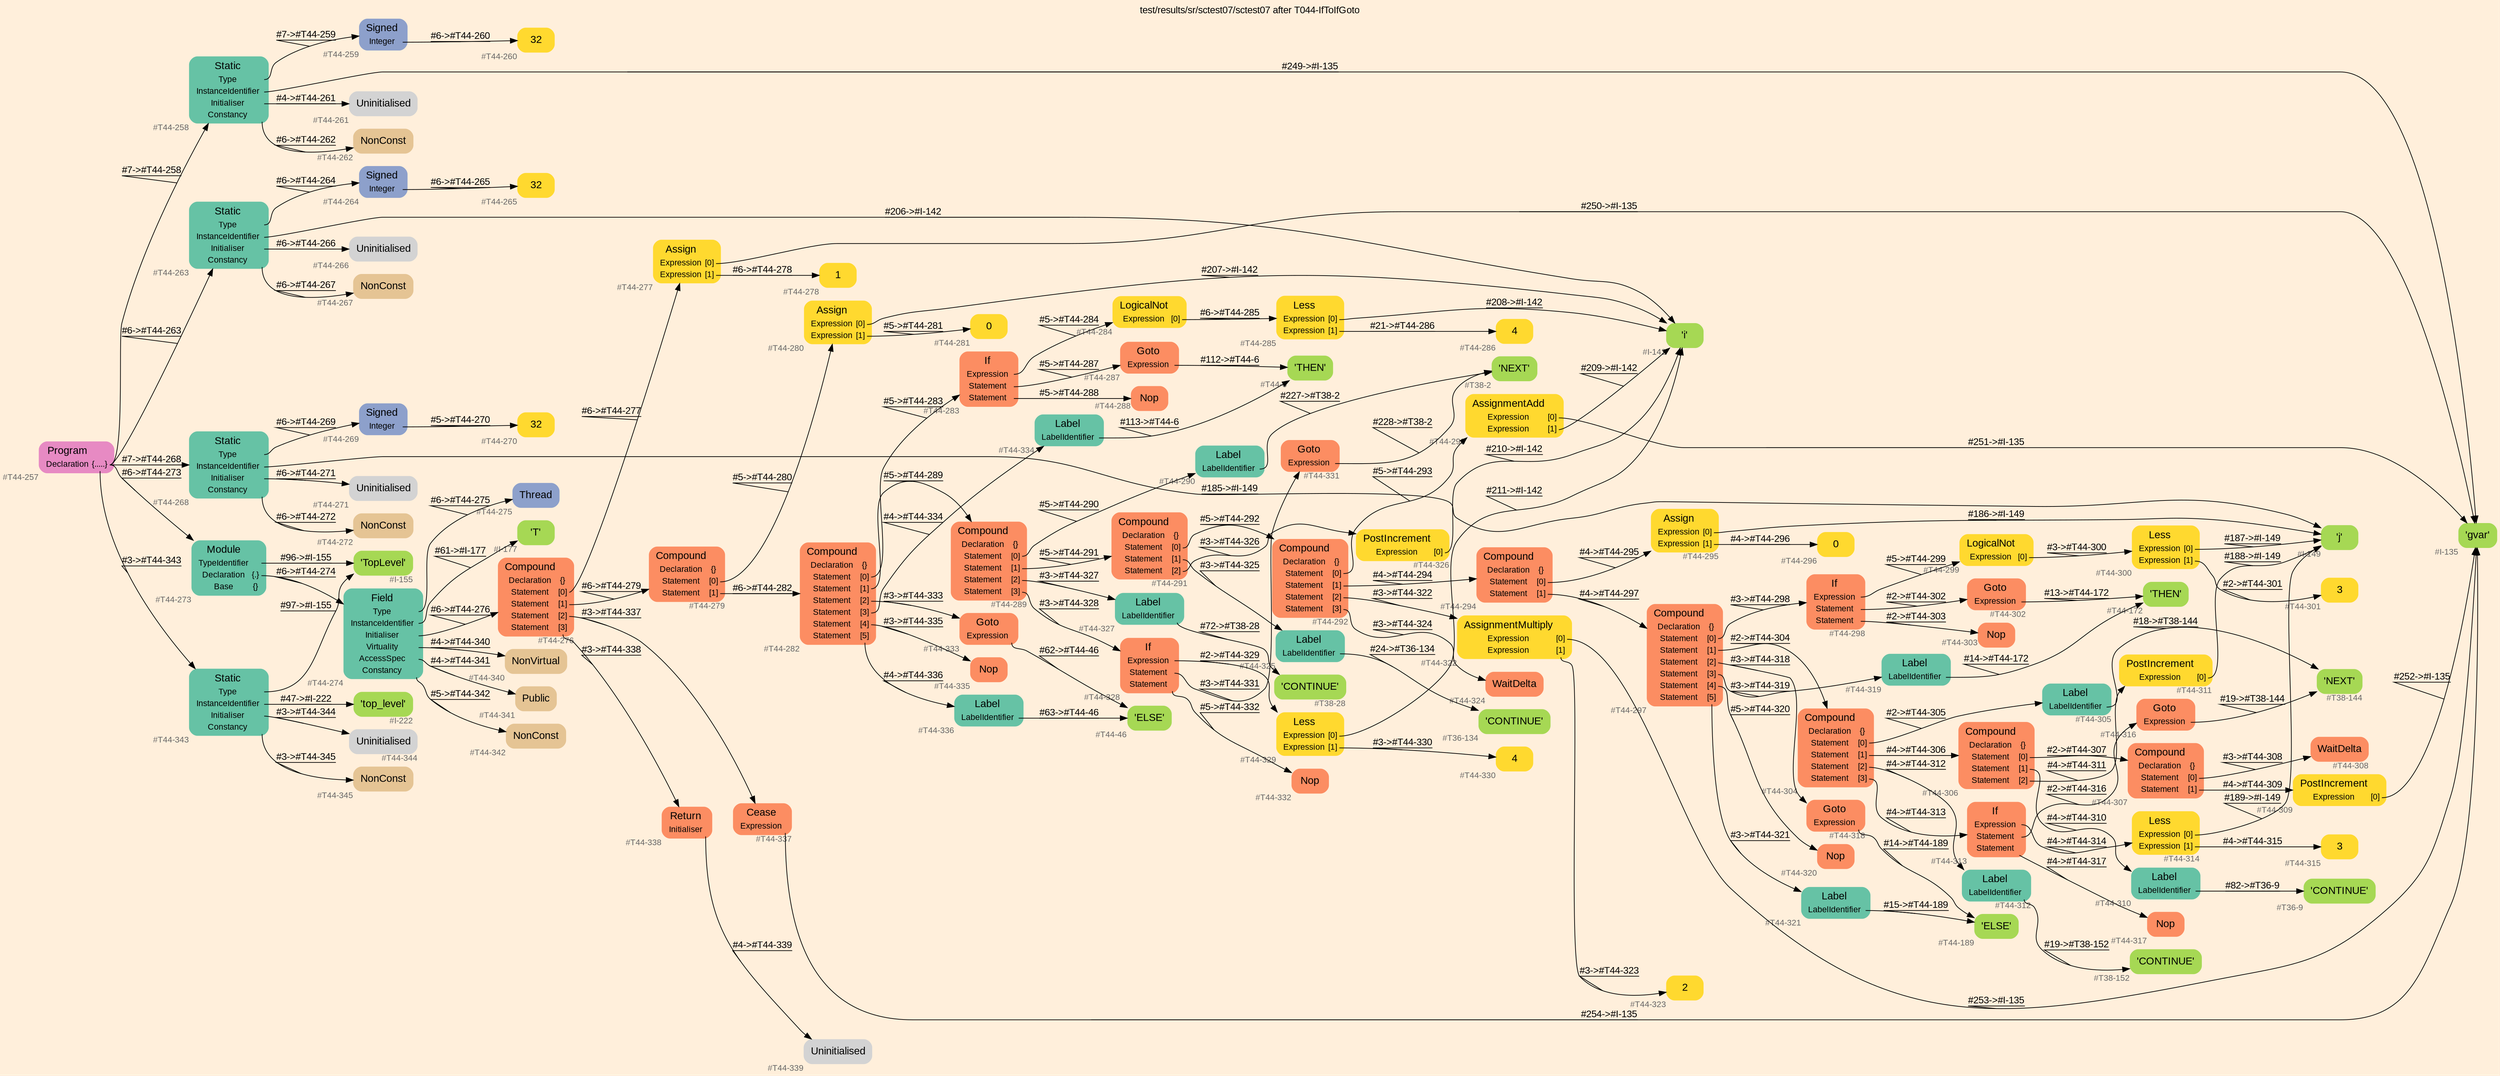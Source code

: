 digraph "test/results/sr/sctest07/sctest07 after T044-IfToIfGoto" {
label = "test/results/sr/sctest07/sctest07 after T044-IfToIfGoto"
labelloc = t
graph [
    rankdir = "LR"
    ranksep = 0.3
    bgcolor = antiquewhite1
    color = black
    fontcolor = black
    fontname = "Arial"
];
node [
    fontname = "Arial"
];
edge [
    fontname = "Arial"
];

// -------------------- node figure --------------------
// -------- block #T44-257 ----------
"#T44-257" [
    fillcolor = "/set28/4"
    xlabel = "#T44-257"
    fontsize = "12"
    fontcolor = grey40
    shape = "plaintext"
    label = <<TABLE BORDER="0" CELLBORDER="0" CELLSPACING="0">
     <TR><TD><FONT COLOR="black" POINT-SIZE="15">Program</FONT></TD></TR>
     <TR><TD><FONT COLOR="black" POINT-SIZE="12">Declaration</FONT></TD><TD PORT="port0"><FONT COLOR="black" POINT-SIZE="12">{.....}</FONT></TD></TR>
    </TABLE>>
    style = "rounded,filled"
];

// -------- block #T44-258 ----------
"#T44-258" [
    fillcolor = "/set28/1"
    xlabel = "#T44-258"
    fontsize = "12"
    fontcolor = grey40
    shape = "plaintext"
    label = <<TABLE BORDER="0" CELLBORDER="0" CELLSPACING="0">
     <TR><TD><FONT COLOR="black" POINT-SIZE="15">Static</FONT></TD></TR>
     <TR><TD><FONT COLOR="black" POINT-SIZE="12">Type</FONT></TD><TD PORT="port0"></TD></TR>
     <TR><TD><FONT COLOR="black" POINT-SIZE="12">InstanceIdentifier</FONT></TD><TD PORT="port1"></TD></TR>
     <TR><TD><FONT COLOR="black" POINT-SIZE="12">Initialiser</FONT></TD><TD PORT="port2"></TD></TR>
     <TR><TD><FONT COLOR="black" POINT-SIZE="12">Constancy</FONT></TD><TD PORT="port3"></TD></TR>
    </TABLE>>
    style = "rounded,filled"
];

// -------- block #T44-259 ----------
"#T44-259" [
    fillcolor = "/set28/3"
    xlabel = "#T44-259"
    fontsize = "12"
    fontcolor = grey40
    shape = "plaintext"
    label = <<TABLE BORDER="0" CELLBORDER="0" CELLSPACING="0">
     <TR><TD><FONT COLOR="black" POINT-SIZE="15">Signed</FONT></TD></TR>
     <TR><TD><FONT COLOR="black" POINT-SIZE="12">Integer</FONT></TD><TD PORT="port0"></TD></TR>
    </TABLE>>
    style = "rounded,filled"
];

// -------- block #T44-260 ----------
"#T44-260" [
    fillcolor = "/set28/6"
    xlabel = "#T44-260"
    fontsize = "12"
    fontcolor = grey40
    shape = "plaintext"
    label = <<TABLE BORDER="0" CELLBORDER="0" CELLSPACING="0">
     <TR><TD><FONT COLOR="black" POINT-SIZE="15">32</FONT></TD></TR>
    </TABLE>>
    style = "rounded,filled"
];

// -------- block #I-135 ----------
"#I-135" [
    fillcolor = "/set28/5"
    xlabel = "#I-135"
    fontsize = "12"
    fontcolor = grey40
    shape = "plaintext"
    label = <<TABLE BORDER="0" CELLBORDER="0" CELLSPACING="0">
     <TR><TD><FONT COLOR="black" POINT-SIZE="15">'gvar'</FONT></TD></TR>
    </TABLE>>
    style = "rounded,filled"
];

// -------- block #T44-261 ----------
"#T44-261" [
    xlabel = "#T44-261"
    fontsize = "12"
    fontcolor = grey40
    shape = "plaintext"
    label = <<TABLE BORDER="0" CELLBORDER="0" CELLSPACING="0">
     <TR><TD><FONT COLOR="black" POINT-SIZE="15">Uninitialised</FONT></TD></TR>
    </TABLE>>
    style = "rounded,filled"
];

// -------- block #T44-262 ----------
"#T44-262" [
    fillcolor = "/set28/7"
    xlabel = "#T44-262"
    fontsize = "12"
    fontcolor = grey40
    shape = "plaintext"
    label = <<TABLE BORDER="0" CELLBORDER="0" CELLSPACING="0">
     <TR><TD><FONT COLOR="black" POINT-SIZE="15">NonConst</FONT></TD></TR>
    </TABLE>>
    style = "rounded,filled"
];

// -------- block #T44-263 ----------
"#T44-263" [
    fillcolor = "/set28/1"
    xlabel = "#T44-263"
    fontsize = "12"
    fontcolor = grey40
    shape = "plaintext"
    label = <<TABLE BORDER="0" CELLBORDER="0" CELLSPACING="0">
     <TR><TD><FONT COLOR="black" POINT-SIZE="15">Static</FONT></TD></TR>
     <TR><TD><FONT COLOR="black" POINT-SIZE="12">Type</FONT></TD><TD PORT="port0"></TD></TR>
     <TR><TD><FONT COLOR="black" POINT-SIZE="12">InstanceIdentifier</FONT></TD><TD PORT="port1"></TD></TR>
     <TR><TD><FONT COLOR="black" POINT-SIZE="12">Initialiser</FONT></TD><TD PORT="port2"></TD></TR>
     <TR><TD><FONT COLOR="black" POINT-SIZE="12">Constancy</FONT></TD><TD PORT="port3"></TD></TR>
    </TABLE>>
    style = "rounded,filled"
];

// -------- block #T44-264 ----------
"#T44-264" [
    fillcolor = "/set28/3"
    xlabel = "#T44-264"
    fontsize = "12"
    fontcolor = grey40
    shape = "plaintext"
    label = <<TABLE BORDER="0" CELLBORDER="0" CELLSPACING="0">
     <TR><TD><FONT COLOR="black" POINT-SIZE="15">Signed</FONT></TD></TR>
     <TR><TD><FONT COLOR="black" POINT-SIZE="12">Integer</FONT></TD><TD PORT="port0"></TD></TR>
    </TABLE>>
    style = "rounded,filled"
];

// -------- block #T44-265 ----------
"#T44-265" [
    fillcolor = "/set28/6"
    xlabel = "#T44-265"
    fontsize = "12"
    fontcolor = grey40
    shape = "plaintext"
    label = <<TABLE BORDER="0" CELLBORDER="0" CELLSPACING="0">
     <TR><TD><FONT COLOR="black" POINT-SIZE="15">32</FONT></TD></TR>
    </TABLE>>
    style = "rounded,filled"
];

// -------- block #I-142 ----------
"#I-142" [
    fillcolor = "/set28/5"
    xlabel = "#I-142"
    fontsize = "12"
    fontcolor = grey40
    shape = "plaintext"
    label = <<TABLE BORDER="0" CELLBORDER="0" CELLSPACING="0">
     <TR><TD><FONT COLOR="black" POINT-SIZE="15">'i'</FONT></TD></TR>
    </TABLE>>
    style = "rounded,filled"
];

// -------- block #T44-266 ----------
"#T44-266" [
    xlabel = "#T44-266"
    fontsize = "12"
    fontcolor = grey40
    shape = "plaintext"
    label = <<TABLE BORDER="0" CELLBORDER="0" CELLSPACING="0">
     <TR><TD><FONT COLOR="black" POINT-SIZE="15">Uninitialised</FONT></TD></TR>
    </TABLE>>
    style = "rounded,filled"
];

// -------- block #T44-267 ----------
"#T44-267" [
    fillcolor = "/set28/7"
    xlabel = "#T44-267"
    fontsize = "12"
    fontcolor = grey40
    shape = "plaintext"
    label = <<TABLE BORDER="0" CELLBORDER="0" CELLSPACING="0">
     <TR><TD><FONT COLOR="black" POINT-SIZE="15">NonConst</FONT></TD></TR>
    </TABLE>>
    style = "rounded,filled"
];

// -------- block #T44-268 ----------
"#T44-268" [
    fillcolor = "/set28/1"
    xlabel = "#T44-268"
    fontsize = "12"
    fontcolor = grey40
    shape = "plaintext"
    label = <<TABLE BORDER="0" CELLBORDER="0" CELLSPACING="0">
     <TR><TD><FONT COLOR="black" POINT-SIZE="15">Static</FONT></TD></TR>
     <TR><TD><FONT COLOR="black" POINT-SIZE="12">Type</FONT></TD><TD PORT="port0"></TD></TR>
     <TR><TD><FONT COLOR="black" POINT-SIZE="12">InstanceIdentifier</FONT></TD><TD PORT="port1"></TD></TR>
     <TR><TD><FONT COLOR="black" POINT-SIZE="12">Initialiser</FONT></TD><TD PORT="port2"></TD></TR>
     <TR><TD><FONT COLOR="black" POINT-SIZE="12">Constancy</FONT></TD><TD PORT="port3"></TD></TR>
    </TABLE>>
    style = "rounded,filled"
];

// -------- block #T44-269 ----------
"#T44-269" [
    fillcolor = "/set28/3"
    xlabel = "#T44-269"
    fontsize = "12"
    fontcolor = grey40
    shape = "plaintext"
    label = <<TABLE BORDER="0" CELLBORDER="0" CELLSPACING="0">
     <TR><TD><FONT COLOR="black" POINT-SIZE="15">Signed</FONT></TD></TR>
     <TR><TD><FONT COLOR="black" POINT-SIZE="12">Integer</FONT></TD><TD PORT="port0"></TD></TR>
    </TABLE>>
    style = "rounded,filled"
];

// -------- block #T44-270 ----------
"#T44-270" [
    fillcolor = "/set28/6"
    xlabel = "#T44-270"
    fontsize = "12"
    fontcolor = grey40
    shape = "plaintext"
    label = <<TABLE BORDER="0" CELLBORDER="0" CELLSPACING="0">
     <TR><TD><FONT COLOR="black" POINT-SIZE="15">32</FONT></TD></TR>
    </TABLE>>
    style = "rounded,filled"
];

// -------- block #I-149 ----------
"#I-149" [
    fillcolor = "/set28/5"
    xlabel = "#I-149"
    fontsize = "12"
    fontcolor = grey40
    shape = "plaintext"
    label = <<TABLE BORDER="0" CELLBORDER="0" CELLSPACING="0">
     <TR><TD><FONT COLOR="black" POINT-SIZE="15">'j'</FONT></TD></TR>
    </TABLE>>
    style = "rounded,filled"
];

// -------- block #T44-271 ----------
"#T44-271" [
    xlabel = "#T44-271"
    fontsize = "12"
    fontcolor = grey40
    shape = "plaintext"
    label = <<TABLE BORDER="0" CELLBORDER="0" CELLSPACING="0">
     <TR><TD><FONT COLOR="black" POINT-SIZE="15">Uninitialised</FONT></TD></TR>
    </TABLE>>
    style = "rounded,filled"
];

// -------- block #T44-272 ----------
"#T44-272" [
    fillcolor = "/set28/7"
    xlabel = "#T44-272"
    fontsize = "12"
    fontcolor = grey40
    shape = "plaintext"
    label = <<TABLE BORDER="0" CELLBORDER="0" CELLSPACING="0">
     <TR><TD><FONT COLOR="black" POINT-SIZE="15">NonConst</FONT></TD></TR>
    </TABLE>>
    style = "rounded,filled"
];

// -------- block #T44-273 ----------
"#T44-273" [
    fillcolor = "/set28/1"
    xlabel = "#T44-273"
    fontsize = "12"
    fontcolor = grey40
    shape = "plaintext"
    label = <<TABLE BORDER="0" CELLBORDER="0" CELLSPACING="0">
     <TR><TD><FONT COLOR="black" POINT-SIZE="15">Module</FONT></TD></TR>
     <TR><TD><FONT COLOR="black" POINT-SIZE="12">TypeIdentifier</FONT></TD><TD PORT="port0"></TD></TR>
     <TR><TD><FONT COLOR="black" POINT-SIZE="12">Declaration</FONT></TD><TD PORT="port1"><FONT COLOR="black" POINT-SIZE="12">{.}</FONT></TD></TR>
     <TR><TD><FONT COLOR="black" POINT-SIZE="12">Base</FONT></TD><TD PORT="port2"><FONT COLOR="black" POINT-SIZE="12">{}</FONT></TD></TR>
    </TABLE>>
    style = "rounded,filled"
];

// -------- block #I-155 ----------
"#I-155" [
    fillcolor = "/set28/5"
    xlabel = "#I-155"
    fontsize = "12"
    fontcolor = grey40
    shape = "plaintext"
    label = <<TABLE BORDER="0" CELLBORDER="0" CELLSPACING="0">
     <TR><TD><FONT COLOR="black" POINT-SIZE="15">'TopLevel'</FONT></TD></TR>
    </TABLE>>
    style = "rounded,filled"
];

// -------- block #T44-274 ----------
"#T44-274" [
    fillcolor = "/set28/1"
    xlabel = "#T44-274"
    fontsize = "12"
    fontcolor = grey40
    shape = "plaintext"
    label = <<TABLE BORDER="0" CELLBORDER="0" CELLSPACING="0">
     <TR><TD><FONT COLOR="black" POINT-SIZE="15">Field</FONT></TD></TR>
     <TR><TD><FONT COLOR="black" POINT-SIZE="12">Type</FONT></TD><TD PORT="port0"></TD></TR>
     <TR><TD><FONT COLOR="black" POINT-SIZE="12">InstanceIdentifier</FONT></TD><TD PORT="port1"></TD></TR>
     <TR><TD><FONT COLOR="black" POINT-SIZE="12">Initialiser</FONT></TD><TD PORT="port2"></TD></TR>
     <TR><TD><FONT COLOR="black" POINT-SIZE="12">Virtuality</FONT></TD><TD PORT="port3"></TD></TR>
     <TR><TD><FONT COLOR="black" POINT-SIZE="12">AccessSpec</FONT></TD><TD PORT="port4"></TD></TR>
     <TR><TD><FONT COLOR="black" POINT-SIZE="12">Constancy</FONT></TD><TD PORT="port5"></TD></TR>
    </TABLE>>
    style = "rounded,filled"
];

// -------- block #T44-275 ----------
"#T44-275" [
    fillcolor = "/set28/3"
    xlabel = "#T44-275"
    fontsize = "12"
    fontcolor = grey40
    shape = "plaintext"
    label = <<TABLE BORDER="0" CELLBORDER="0" CELLSPACING="0">
     <TR><TD><FONT COLOR="black" POINT-SIZE="15">Thread</FONT></TD></TR>
    </TABLE>>
    style = "rounded,filled"
];

// -------- block #I-177 ----------
"#I-177" [
    fillcolor = "/set28/5"
    xlabel = "#I-177"
    fontsize = "12"
    fontcolor = grey40
    shape = "plaintext"
    label = <<TABLE BORDER="0" CELLBORDER="0" CELLSPACING="0">
     <TR><TD><FONT COLOR="black" POINT-SIZE="15">'T'</FONT></TD></TR>
    </TABLE>>
    style = "rounded,filled"
];

// -------- block #T44-276 ----------
"#T44-276" [
    fillcolor = "/set28/2"
    xlabel = "#T44-276"
    fontsize = "12"
    fontcolor = grey40
    shape = "plaintext"
    label = <<TABLE BORDER="0" CELLBORDER="0" CELLSPACING="0">
     <TR><TD><FONT COLOR="black" POINT-SIZE="15">Compound</FONT></TD></TR>
     <TR><TD><FONT COLOR="black" POINT-SIZE="12">Declaration</FONT></TD><TD PORT="port0"><FONT COLOR="black" POINT-SIZE="12">{}</FONT></TD></TR>
     <TR><TD><FONT COLOR="black" POINT-SIZE="12">Statement</FONT></TD><TD PORT="port1"><FONT COLOR="black" POINT-SIZE="12">[0]</FONT></TD></TR>
     <TR><TD><FONT COLOR="black" POINT-SIZE="12">Statement</FONT></TD><TD PORT="port2"><FONT COLOR="black" POINT-SIZE="12">[1]</FONT></TD></TR>
     <TR><TD><FONT COLOR="black" POINT-SIZE="12">Statement</FONT></TD><TD PORT="port3"><FONT COLOR="black" POINT-SIZE="12">[2]</FONT></TD></TR>
     <TR><TD><FONT COLOR="black" POINT-SIZE="12">Statement</FONT></TD><TD PORT="port4"><FONT COLOR="black" POINT-SIZE="12">[3]</FONT></TD></TR>
    </TABLE>>
    style = "rounded,filled"
];

// -------- block #T44-277 ----------
"#T44-277" [
    fillcolor = "/set28/6"
    xlabel = "#T44-277"
    fontsize = "12"
    fontcolor = grey40
    shape = "plaintext"
    label = <<TABLE BORDER="0" CELLBORDER="0" CELLSPACING="0">
     <TR><TD><FONT COLOR="black" POINT-SIZE="15">Assign</FONT></TD></TR>
     <TR><TD><FONT COLOR="black" POINT-SIZE="12">Expression</FONT></TD><TD PORT="port0"><FONT COLOR="black" POINT-SIZE="12">[0]</FONT></TD></TR>
     <TR><TD><FONT COLOR="black" POINT-SIZE="12">Expression</FONT></TD><TD PORT="port1"><FONT COLOR="black" POINT-SIZE="12">[1]</FONT></TD></TR>
    </TABLE>>
    style = "rounded,filled"
];

// -------- block #T44-278 ----------
"#T44-278" [
    fillcolor = "/set28/6"
    xlabel = "#T44-278"
    fontsize = "12"
    fontcolor = grey40
    shape = "plaintext"
    label = <<TABLE BORDER="0" CELLBORDER="0" CELLSPACING="0">
     <TR><TD><FONT COLOR="black" POINT-SIZE="15">1</FONT></TD></TR>
    </TABLE>>
    style = "rounded,filled"
];

// -------- block #T44-279 ----------
"#T44-279" [
    fillcolor = "/set28/2"
    xlabel = "#T44-279"
    fontsize = "12"
    fontcolor = grey40
    shape = "plaintext"
    label = <<TABLE BORDER="0" CELLBORDER="0" CELLSPACING="0">
     <TR><TD><FONT COLOR="black" POINT-SIZE="15">Compound</FONT></TD></TR>
     <TR><TD><FONT COLOR="black" POINT-SIZE="12">Declaration</FONT></TD><TD PORT="port0"><FONT COLOR="black" POINT-SIZE="12">{}</FONT></TD></TR>
     <TR><TD><FONT COLOR="black" POINT-SIZE="12">Statement</FONT></TD><TD PORT="port1"><FONT COLOR="black" POINT-SIZE="12">[0]</FONT></TD></TR>
     <TR><TD><FONT COLOR="black" POINT-SIZE="12">Statement</FONT></TD><TD PORT="port2"><FONT COLOR="black" POINT-SIZE="12">[1]</FONT></TD></TR>
    </TABLE>>
    style = "rounded,filled"
];

// -------- block #T44-280 ----------
"#T44-280" [
    fillcolor = "/set28/6"
    xlabel = "#T44-280"
    fontsize = "12"
    fontcolor = grey40
    shape = "plaintext"
    label = <<TABLE BORDER="0" CELLBORDER="0" CELLSPACING="0">
     <TR><TD><FONT COLOR="black" POINT-SIZE="15">Assign</FONT></TD></TR>
     <TR><TD><FONT COLOR="black" POINT-SIZE="12">Expression</FONT></TD><TD PORT="port0"><FONT COLOR="black" POINT-SIZE="12">[0]</FONT></TD></TR>
     <TR><TD><FONT COLOR="black" POINT-SIZE="12">Expression</FONT></TD><TD PORT="port1"><FONT COLOR="black" POINT-SIZE="12">[1]</FONT></TD></TR>
    </TABLE>>
    style = "rounded,filled"
];

// -------- block #T44-281 ----------
"#T44-281" [
    fillcolor = "/set28/6"
    xlabel = "#T44-281"
    fontsize = "12"
    fontcolor = grey40
    shape = "plaintext"
    label = <<TABLE BORDER="0" CELLBORDER="0" CELLSPACING="0">
     <TR><TD><FONT COLOR="black" POINT-SIZE="15">0</FONT></TD></TR>
    </TABLE>>
    style = "rounded,filled"
];

// -------- block #T44-282 ----------
"#T44-282" [
    fillcolor = "/set28/2"
    xlabel = "#T44-282"
    fontsize = "12"
    fontcolor = grey40
    shape = "plaintext"
    label = <<TABLE BORDER="0" CELLBORDER="0" CELLSPACING="0">
     <TR><TD><FONT COLOR="black" POINT-SIZE="15">Compound</FONT></TD></TR>
     <TR><TD><FONT COLOR="black" POINT-SIZE="12">Declaration</FONT></TD><TD PORT="port0"><FONT COLOR="black" POINT-SIZE="12">{}</FONT></TD></TR>
     <TR><TD><FONT COLOR="black" POINT-SIZE="12">Statement</FONT></TD><TD PORT="port1"><FONT COLOR="black" POINT-SIZE="12">[0]</FONT></TD></TR>
     <TR><TD><FONT COLOR="black" POINT-SIZE="12">Statement</FONT></TD><TD PORT="port2"><FONT COLOR="black" POINT-SIZE="12">[1]</FONT></TD></TR>
     <TR><TD><FONT COLOR="black" POINT-SIZE="12">Statement</FONT></TD><TD PORT="port3"><FONT COLOR="black" POINT-SIZE="12">[2]</FONT></TD></TR>
     <TR><TD><FONT COLOR="black" POINT-SIZE="12">Statement</FONT></TD><TD PORT="port4"><FONT COLOR="black" POINT-SIZE="12">[3]</FONT></TD></TR>
     <TR><TD><FONT COLOR="black" POINT-SIZE="12">Statement</FONT></TD><TD PORT="port5"><FONT COLOR="black" POINT-SIZE="12">[4]</FONT></TD></TR>
     <TR><TD><FONT COLOR="black" POINT-SIZE="12">Statement</FONT></TD><TD PORT="port6"><FONT COLOR="black" POINT-SIZE="12">[5]</FONT></TD></TR>
    </TABLE>>
    style = "rounded,filled"
];

// -------- block #T44-283 ----------
"#T44-283" [
    fillcolor = "/set28/2"
    xlabel = "#T44-283"
    fontsize = "12"
    fontcolor = grey40
    shape = "plaintext"
    label = <<TABLE BORDER="0" CELLBORDER="0" CELLSPACING="0">
     <TR><TD><FONT COLOR="black" POINT-SIZE="15">If</FONT></TD></TR>
     <TR><TD><FONT COLOR="black" POINT-SIZE="12">Expression</FONT></TD><TD PORT="port0"></TD></TR>
     <TR><TD><FONT COLOR="black" POINT-SIZE="12">Statement</FONT></TD><TD PORT="port1"></TD></TR>
     <TR><TD><FONT COLOR="black" POINT-SIZE="12">Statement</FONT></TD><TD PORT="port2"></TD></TR>
    </TABLE>>
    style = "rounded,filled"
];

// -------- block #T44-284 ----------
"#T44-284" [
    fillcolor = "/set28/6"
    xlabel = "#T44-284"
    fontsize = "12"
    fontcolor = grey40
    shape = "plaintext"
    label = <<TABLE BORDER="0" CELLBORDER="0" CELLSPACING="0">
     <TR><TD><FONT COLOR="black" POINT-SIZE="15">LogicalNot</FONT></TD></TR>
     <TR><TD><FONT COLOR="black" POINT-SIZE="12">Expression</FONT></TD><TD PORT="port0"><FONT COLOR="black" POINT-SIZE="12">[0]</FONT></TD></TR>
    </TABLE>>
    style = "rounded,filled"
];

// -------- block #T44-285 ----------
"#T44-285" [
    fillcolor = "/set28/6"
    xlabel = "#T44-285"
    fontsize = "12"
    fontcolor = grey40
    shape = "plaintext"
    label = <<TABLE BORDER="0" CELLBORDER="0" CELLSPACING="0">
     <TR><TD><FONT COLOR="black" POINT-SIZE="15">Less</FONT></TD></TR>
     <TR><TD><FONT COLOR="black" POINT-SIZE="12">Expression</FONT></TD><TD PORT="port0"><FONT COLOR="black" POINT-SIZE="12">[0]</FONT></TD></TR>
     <TR><TD><FONT COLOR="black" POINT-SIZE="12">Expression</FONT></TD><TD PORT="port1"><FONT COLOR="black" POINT-SIZE="12">[1]</FONT></TD></TR>
    </TABLE>>
    style = "rounded,filled"
];

// -------- block #T44-286 ----------
"#T44-286" [
    fillcolor = "/set28/6"
    xlabel = "#T44-286"
    fontsize = "12"
    fontcolor = grey40
    shape = "plaintext"
    label = <<TABLE BORDER="0" CELLBORDER="0" CELLSPACING="0">
     <TR><TD><FONT COLOR="black" POINT-SIZE="15">4</FONT></TD></TR>
    </TABLE>>
    style = "rounded,filled"
];

// -------- block #T44-287 ----------
"#T44-287" [
    fillcolor = "/set28/2"
    xlabel = "#T44-287"
    fontsize = "12"
    fontcolor = grey40
    shape = "plaintext"
    label = <<TABLE BORDER="0" CELLBORDER="0" CELLSPACING="0">
     <TR><TD><FONT COLOR="black" POINT-SIZE="15">Goto</FONT></TD></TR>
     <TR><TD><FONT COLOR="black" POINT-SIZE="12">Expression</FONT></TD><TD PORT="port0"></TD></TR>
    </TABLE>>
    style = "rounded,filled"
];

// -------- block #T44-6 ----------
"#T44-6" [
    fillcolor = "/set28/5"
    xlabel = "#T44-6"
    fontsize = "12"
    fontcolor = grey40
    shape = "plaintext"
    label = <<TABLE BORDER="0" CELLBORDER="0" CELLSPACING="0">
     <TR><TD><FONT COLOR="black" POINT-SIZE="15">'THEN'</FONT></TD></TR>
    </TABLE>>
    style = "rounded,filled"
];

// -------- block #T44-288 ----------
"#T44-288" [
    fillcolor = "/set28/2"
    xlabel = "#T44-288"
    fontsize = "12"
    fontcolor = grey40
    shape = "plaintext"
    label = <<TABLE BORDER="0" CELLBORDER="0" CELLSPACING="0">
     <TR><TD><FONT COLOR="black" POINT-SIZE="15">Nop</FONT></TD></TR>
    </TABLE>>
    style = "rounded,filled"
];

// -------- block #T44-289 ----------
"#T44-289" [
    fillcolor = "/set28/2"
    xlabel = "#T44-289"
    fontsize = "12"
    fontcolor = grey40
    shape = "plaintext"
    label = <<TABLE BORDER="0" CELLBORDER="0" CELLSPACING="0">
     <TR><TD><FONT COLOR="black" POINT-SIZE="15">Compound</FONT></TD></TR>
     <TR><TD><FONT COLOR="black" POINT-SIZE="12">Declaration</FONT></TD><TD PORT="port0"><FONT COLOR="black" POINT-SIZE="12">{}</FONT></TD></TR>
     <TR><TD><FONT COLOR="black" POINT-SIZE="12">Statement</FONT></TD><TD PORT="port1"><FONT COLOR="black" POINT-SIZE="12">[0]</FONT></TD></TR>
     <TR><TD><FONT COLOR="black" POINT-SIZE="12">Statement</FONT></TD><TD PORT="port2"><FONT COLOR="black" POINT-SIZE="12">[1]</FONT></TD></TR>
     <TR><TD><FONT COLOR="black" POINT-SIZE="12">Statement</FONT></TD><TD PORT="port3"><FONT COLOR="black" POINT-SIZE="12">[2]</FONT></TD></TR>
     <TR><TD><FONT COLOR="black" POINT-SIZE="12">Statement</FONT></TD><TD PORT="port4"><FONT COLOR="black" POINT-SIZE="12">[3]</FONT></TD></TR>
    </TABLE>>
    style = "rounded,filled"
];

// -------- block #T44-290 ----------
"#T44-290" [
    fillcolor = "/set28/1"
    xlabel = "#T44-290"
    fontsize = "12"
    fontcolor = grey40
    shape = "plaintext"
    label = <<TABLE BORDER="0" CELLBORDER="0" CELLSPACING="0">
     <TR><TD><FONT COLOR="black" POINT-SIZE="15">Label</FONT></TD></TR>
     <TR><TD><FONT COLOR="black" POINT-SIZE="12">LabelIdentifier</FONT></TD><TD PORT="port0"></TD></TR>
    </TABLE>>
    style = "rounded,filled"
];

// -------- block #T38-2 ----------
"#T38-2" [
    fillcolor = "/set28/5"
    xlabel = "#T38-2"
    fontsize = "12"
    fontcolor = grey40
    shape = "plaintext"
    label = <<TABLE BORDER="0" CELLBORDER="0" CELLSPACING="0">
     <TR><TD><FONT COLOR="black" POINT-SIZE="15">'NEXT'</FONT></TD></TR>
    </TABLE>>
    style = "rounded,filled"
];

// -------- block #T44-291 ----------
"#T44-291" [
    fillcolor = "/set28/2"
    xlabel = "#T44-291"
    fontsize = "12"
    fontcolor = grey40
    shape = "plaintext"
    label = <<TABLE BORDER="0" CELLBORDER="0" CELLSPACING="0">
     <TR><TD><FONT COLOR="black" POINT-SIZE="15">Compound</FONT></TD></TR>
     <TR><TD><FONT COLOR="black" POINT-SIZE="12">Declaration</FONT></TD><TD PORT="port0"><FONT COLOR="black" POINT-SIZE="12">{}</FONT></TD></TR>
     <TR><TD><FONT COLOR="black" POINT-SIZE="12">Statement</FONT></TD><TD PORT="port1"><FONT COLOR="black" POINT-SIZE="12">[0]</FONT></TD></TR>
     <TR><TD><FONT COLOR="black" POINT-SIZE="12">Statement</FONT></TD><TD PORT="port2"><FONT COLOR="black" POINT-SIZE="12">[1]</FONT></TD></TR>
     <TR><TD><FONT COLOR="black" POINT-SIZE="12">Statement</FONT></TD><TD PORT="port3"><FONT COLOR="black" POINT-SIZE="12">[2]</FONT></TD></TR>
    </TABLE>>
    style = "rounded,filled"
];

// -------- block #T44-292 ----------
"#T44-292" [
    fillcolor = "/set28/2"
    xlabel = "#T44-292"
    fontsize = "12"
    fontcolor = grey40
    shape = "plaintext"
    label = <<TABLE BORDER="0" CELLBORDER="0" CELLSPACING="0">
     <TR><TD><FONT COLOR="black" POINT-SIZE="15">Compound</FONT></TD></TR>
     <TR><TD><FONT COLOR="black" POINT-SIZE="12">Declaration</FONT></TD><TD PORT="port0"><FONT COLOR="black" POINT-SIZE="12">{}</FONT></TD></TR>
     <TR><TD><FONT COLOR="black" POINT-SIZE="12">Statement</FONT></TD><TD PORT="port1"><FONT COLOR="black" POINT-SIZE="12">[0]</FONT></TD></TR>
     <TR><TD><FONT COLOR="black" POINT-SIZE="12">Statement</FONT></TD><TD PORT="port2"><FONT COLOR="black" POINT-SIZE="12">[1]</FONT></TD></TR>
     <TR><TD><FONT COLOR="black" POINT-SIZE="12">Statement</FONT></TD><TD PORT="port3"><FONT COLOR="black" POINT-SIZE="12">[2]</FONT></TD></TR>
     <TR><TD><FONT COLOR="black" POINT-SIZE="12">Statement</FONT></TD><TD PORT="port4"><FONT COLOR="black" POINT-SIZE="12">[3]</FONT></TD></TR>
    </TABLE>>
    style = "rounded,filled"
];

// -------- block #T44-293 ----------
"#T44-293" [
    fillcolor = "/set28/6"
    xlabel = "#T44-293"
    fontsize = "12"
    fontcolor = grey40
    shape = "plaintext"
    label = <<TABLE BORDER="0" CELLBORDER="0" CELLSPACING="0">
     <TR><TD><FONT COLOR="black" POINT-SIZE="15">AssignmentAdd</FONT></TD></TR>
     <TR><TD><FONT COLOR="black" POINT-SIZE="12">Expression</FONT></TD><TD PORT="port0"><FONT COLOR="black" POINT-SIZE="12">[0]</FONT></TD></TR>
     <TR><TD><FONT COLOR="black" POINT-SIZE="12">Expression</FONT></TD><TD PORT="port1"><FONT COLOR="black" POINT-SIZE="12">[1]</FONT></TD></TR>
    </TABLE>>
    style = "rounded,filled"
];

// -------- block #T44-294 ----------
"#T44-294" [
    fillcolor = "/set28/2"
    xlabel = "#T44-294"
    fontsize = "12"
    fontcolor = grey40
    shape = "plaintext"
    label = <<TABLE BORDER="0" CELLBORDER="0" CELLSPACING="0">
     <TR><TD><FONT COLOR="black" POINT-SIZE="15">Compound</FONT></TD></TR>
     <TR><TD><FONT COLOR="black" POINT-SIZE="12">Declaration</FONT></TD><TD PORT="port0"><FONT COLOR="black" POINT-SIZE="12">{}</FONT></TD></TR>
     <TR><TD><FONT COLOR="black" POINT-SIZE="12">Statement</FONT></TD><TD PORT="port1"><FONT COLOR="black" POINT-SIZE="12">[0]</FONT></TD></TR>
     <TR><TD><FONT COLOR="black" POINT-SIZE="12">Statement</FONT></TD><TD PORT="port2"><FONT COLOR="black" POINT-SIZE="12">[1]</FONT></TD></TR>
    </TABLE>>
    style = "rounded,filled"
];

// -------- block #T44-295 ----------
"#T44-295" [
    fillcolor = "/set28/6"
    xlabel = "#T44-295"
    fontsize = "12"
    fontcolor = grey40
    shape = "plaintext"
    label = <<TABLE BORDER="0" CELLBORDER="0" CELLSPACING="0">
     <TR><TD><FONT COLOR="black" POINT-SIZE="15">Assign</FONT></TD></TR>
     <TR><TD><FONT COLOR="black" POINT-SIZE="12">Expression</FONT></TD><TD PORT="port0"><FONT COLOR="black" POINT-SIZE="12">[0]</FONT></TD></TR>
     <TR><TD><FONT COLOR="black" POINT-SIZE="12">Expression</FONT></TD><TD PORT="port1"><FONT COLOR="black" POINT-SIZE="12">[1]</FONT></TD></TR>
    </TABLE>>
    style = "rounded,filled"
];

// -------- block #T44-296 ----------
"#T44-296" [
    fillcolor = "/set28/6"
    xlabel = "#T44-296"
    fontsize = "12"
    fontcolor = grey40
    shape = "plaintext"
    label = <<TABLE BORDER="0" CELLBORDER="0" CELLSPACING="0">
     <TR><TD><FONT COLOR="black" POINT-SIZE="15">0</FONT></TD></TR>
    </TABLE>>
    style = "rounded,filled"
];

// -------- block #T44-297 ----------
"#T44-297" [
    fillcolor = "/set28/2"
    xlabel = "#T44-297"
    fontsize = "12"
    fontcolor = grey40
    shape = "plaintext"
    label = <<TABLE BORDER="0" CELLBORDER="0" CELLSPACING="0">
     <TR><TD><FONT COLOR="black" POINT-SIZE="15">Compound</FONT></TD></TR>
     <TR><TD><FONT COLOR="black" POINT-SIZE="12">Declaration</FONT></TD><TD PORT="port0"><FONT COLOR="black" POINT-SIZE="12">{}</FONT></TD></TR>
     <TR><TD><FONT COLOR="black" POINT-SIZE="12">Statement</FONT></TD><TD PORT="port1"><FONT COLOR="black" POINT-SIZE="12">[0]</FONT></TD></TR>
     <TR><TD><FONT COLOR="black" POINT-SIZE="12">Statement</FONT></TD><TD PORT="port2"><FONT COLOR="black" POINT-SIZE="12">[1]</FONT></TD></TR>
     <TR><TD><FONT COLOR="black" POINT-SIZE="12">Statement</FONT></TD><TD PORT="port3"><FONT COLOR="black" POINT-SIZE="12">[2]</FONT></TD></TR>
     <TR><TD><FONT COLOR="black" POINT-SIZE="12">Statement</FONT></TD><TD PORT="port4"><FONT COLOR="black" POINT-SIZE="12">[3]</FONT></TD></TR>
     <TR><TD><FONT COLOR="black" POINT-SIZE="12">Statement</FONT></TD><TD PORT="port5"><FONT COLOR="black" POINT-SIZE="12">[4]</FONT></TD></TR>
     <TR><TD><FONT COLOR="black" POINT-SIZE="12">Statement</FONT></TD><TD PORT="port6"><FONT COLOR="black" POINT-SIZE="12">[5]</FONT></TD></TR>
    </TABLE>>
    style = "rounded,filled"
];

// -------- block #T44-298 ----------
"#T44-298" [
    fillcolor = "/set28/2"
    xlabel = "#T44-298"
    fontsize = "12"
    fontcolor = grey40
    shape = "plaintext"
    label = <<TABLE BORDER="0" CELLBORDER="0" CELLSPACING="0">
     <TR><TD><FONT COLOR="black" POINT-SIZE="15">If</FONT></TD></TR>
     <TR><TD><FONT COLOR="black" POINT-SIZE="12">Expression</FONT></TD><TD PORT="port0"></TD></TR>
     <TR><TD><FONT COLOR="black" POINT-SIZE="12">Statement</FONT></TD><TD PORT="port1"></TD></TR>
     <TR><TD><FONT COLOR="black" POINT-SIZE="12">Statement</FONT></TD><TD PORT="port2"></TD></TR>
    </TABLE>>
    style = "rounded,filled"
];

// -------- block #T44-299 ----------
"#T44-299" [
    fillcolor = "/set28/6"
    xlabel = "#T44-299"
    fontsize = "12"
    fontcolor = grey40
    shape = "plaintext"
    label = <<TABLE BORDER="0" CELLBORDER="0" CELLSPACING="0">
     <TR><TD><FONT COLOR="black" POINT-SIZE="15">LogicalNot</FONT></TD></TR>
     <TR><TD><FONT COLOR="black" POINT-SIZE="12">Expression</FONT></TD><TD PORT="port0"><FONT COLOR="black" POINT-SIZE="12">[0]</FONT></TD></TR>
    </TABLE>>
    style = "rounded,filled"
];

// -------- block #T44-300 ----------
"#T44-300" [
    fillcolor = "/set28/6"
    xlabel = "#T44-300"
    fontsize = "12"
    fontcolor = grey40
    shape = "plaintext"
    label = <<TABLE BORDER="0" CELLBORDER="0" CELLSPACING="0">
     <TR><TD><FONT COLOR="black" POINT-SIZE="15">Less</FONT></TD></TR>
     <TR><TD><FONT COLOR="black" POINT-SIZE="12">Expression</FONT></TD><TD PORT="port0"><FONT COLOR="black" POINT-SIZE="12">[0]</FONT></TD></TR>
     <TR><TD><FONT COLOR="black" POINT-SIZE="12">Expression</FONT></TD><TD PORT="port1"><FONT COLOR="black" POINT-SIZE="12">[1]</FONT></TD></TR>
    </TABLE>>
    style = "rounded,filled"
];

// -------- block #T44-301 ----------
"#T44-301" [
    fillcolor = "/set28/6"
    xlabel = "#T44-301"
    fontsize = "12"
    fontcolor = grey40
    shape = "plaintext"
    label = <<TABLE BORDER="0" CELLBORDER="0" CELLSPACING="0">
     <TR><TD><FONT COLOR="black" POINT-SIZE="15">3</FONT></TD></TR>
    </TABLE>>
    style = "rounded,filled"
];

// -------- block #T44-302 ----------
"#T44-302" [
    fillcolor = "/set28/2"
    xlabel = "#T44-302"
    fontsize = "12"
    fontcolor = grey40
    shape = "plaintext"
    label = <<TABLE BORDER="0" CELLBORDER="0" CELLSPACING="0">
     <TR><TD><FONT COLOR="black" POINT-SIZE="15">Goto</FONT></TD></TR>
     <TR><TD><FONT COLOR="black" POINT-SIZE="12">Expression</FONT></TD><TD PORT="port0"></TD></TR>
    </TABLE>>
    style = "rounded,filled"
];

// -------- block #T44-172 ----------
"#T44-172" [
    fillcolor = "/set28/5"
    xlabel = "#T44-172"
    fontsize = "12"
    fontcolor = grey40
    shape = "plaintext"
    label = <<TABLE BORDER="0" CELLBORDER="0" CELLSPACING="0">
     <TR><TD><FONT COLOR="black" POINT-SIZE="15">'THEN'</FONT></TD></TR>
    </TABLE>>
    style = "rounded,filled"
];

// -------- block #T44-303 ----------
"#T44-303" [
    fillcolor = "/set28/2"
    xlabel = "#T44-303"
    fontsize = "12"
    fontcolor = grey40
    shape = "plaintext"
    label = <<TABLE BORDER="0" CELLBORDER="0" CELLSPACING="0">
     <TR><TD><FONT COLOR="black" POINT-SIZE="15">Nop</FONT></TD></TR>
    </TABLE>>
    style = "rounded,filled"
];

// -------- block #T44-304 ----------
"#T44-304" [
    fillcolor = "/set28/2"
    xlabel = "#T44-304"
    fontsize = "12"
    fontcolor = grey40
    shape = "plaintext"
    label = <<TABLE BORDER="0" CELLBORDER="0" CELLSPACING="0">
     <TR><TD><FONT COLOR="black" POINT-SIZE="15">Compound</FONT></TD></TR>
     <TR><TD><FONT COLOR="black" POINT-SIZE="12">Declaration</FONT></TD><TD PORT="port0"><FONT COLOR="black" POINT-SIZE="12">{}</FONT></TD></TR>
     <TR><TD><FONT COLOR="black" POINT-SIZE="12">Statement</FONT></TD><TD PORT="port1"><FONT COLOR="black" POINT-SIZE="12">[0]</FONT></TD></TR>
     <TR><TD><FONT COLOR="black" POINT-SIZE="12">Statement</FONT></TD><TD PORT="port2"><FONT COLOR="black" POINT-SIZE="12">[1]</FONT></TD></TR>
     <TR><TD><FONT COLOR="black" POINT-SIZE="12">Statement</FONT></TD><TD PORT="port3"><FONT COLOR="black" POINT-SIZE="12">[2]</FONT></TD></TR>
     <TR><TD><FONT COLOR="black" POINT-SIZE="12">Statement</FONT></TD><TD PORT="port4"><FONT COLOR="black" POINT-SIZE="12">[3]</FONT></TD></TR>
    </TABLE>>
    style = "rounded,filled"
];

// -------- block #T44-305 ----------
"#T44-305" [
    fillcolor = "/set28/1"
    xlabel = "#T44-305"
    fontsize = "12"
    fontcolor = grey40
    shape = "plaintext"
    label = <<TABLE BORDER="0" CELLBORDER="0" CELLSPACING="0">
     <TR><TD><FONT COLOR="black" POINT-SIZE="15">Label</FONT></TD></TR>
     <TR><TD><FONT COLOR="black" POINT-SIZE="12">LabelIdentifier</FONT></TD><TD PORT="port0"></TD></TR>
    </TABLE>>
    style = "rounded,filled"
];

// -------- block #T38-144 ----------
"#T38-144" [
    fillcolor = "/set28/5"
    xlabel = "#T38-144"
    fontsize = "12"
    fontcolor = grey40
    shape = "plaintext"
    label = <<TABLE BORDER="0" CELLBORDER="0" CELLSPACING="0">
     <TR><TD><FONT COLOR="black" POINT-SIZE="15">'NEXT'</FONT></TD></TR>
    </TABLE>>
    style = "rounded,filled"
];

// -------- block #T44-306 ----------
"#T44-306" [
    fillcolor = "/set28/2"
    xlabel = "#T44-306"
    fontsize = "12"
    fontcolor = grey40
    shape = "plaintext"
    label = <<TABLE BORDER="0" CELLBORDER="0" CELLSPACING="0">
     <TR><TD><FONT COLOR="black" POINT-SIZE="15">Compound</FONT></TD></TR>
     <TR><TD><FONT COLOR="black" POINT-SIZE="12">Declaration</FONT></TD><TD PORT="port0"><FONT COLOR="black" POINT-SIZE="12">{}</FONT></TD></TR>
     <TR><TD><FONT COLOR="black" POINT-SIZE="12">Statement</FONT></TD><TD PORT="port1"><FONT COLOR="black" POINT-SIZE="12">[0]</FONT></TD></TR>
     <TR><TD><FONT COLOR="black" POINT-SIZE="12">Statement</FONT></TD><TD PORT="port2"><FONT COLOR="black" POINT-SIZE="12">[1]</FONT></TD></TR>
     <TR><TD><FONT COLOR="black" POINT-SIZE="12">Statement</FONT></TD><TD PORT="port3"><FONT COLOR="black" POINT-SIZE="12">[2]</FONT></TD></TR>
    </TABLE>>
    style = "rounded,filled"
];

// -------- block #T44-307 ----------
"#T44-307" [
    fillcolor = "/set28/2"
    xlabel = "#T44-307"
    fontsize = "12"
    fontcolor = grey40
    shape = "plaintext"
    label = <<TABLE BORDER="0" CELLBORDER="0" CELLSPACING="0">
     <TR><TD><FONT COLOR="black" POINT-SIZE="15">Compound</FONT></TD></TR>
     <TR><TD><FONT COLOR="black" POINT-SIZE="12">Declaration</FONT></TD><TD PORT="port0"><FONT COLOR="black" POINT-SIZE="12">{}</FONT></TD></TR>
     <TR><TD><FONT COLOR="black" POINT-SIZE="12">Statement</FONT></TD><TD PORT="port1"><FONT COLOR="black" POINT-SIZE="12">[0]</FONT></TD></TR>
     <TR><TD><FONT COLOR="black" POINT-SIZE="12">Statement</FONT></TD><TD PORT="port2"><FONT COLOR="black" POINT-SIZE="12">[1]</FONT></TD></TR>
    </TABLE>>
    style = "rounded,filled"
];

// -------- block #T44-308 ----------
"#T44-308" [
    fillcolor = "/set28/2"
    xlabel = "#T44-308"
    fontsize = "12"
    fontcolor = grey40
    shape = "plaintext"
    label = <<TABLE BORDER="0" CELLBORDER="0" CELLSPACING="0">
     <TR><TD><FONT COLOR="black" POINT-SIZE="15">WaitDelta</FONT></TD></TR>
    </TABLE>>
    style = "rounded,filled"
];

// -------- block #T44-309 ----------
"#T44-309" [
    fillcolor = "/set28/6"
    xlabel = "#T44-309"
    fontsize = "12"
    fontcolor = grey40
    shape = "plaintext"
    label = <<TABLE BORDER="0" CELLBORDER="0" CELLSPACING="0">
     <TR><TD><FONT COLOR="black" POINT-SIZE="15">PostIncrement</FONT></TD></TR>
     <TR><TD><FONT COLOR="black" POINT-SIZE="12">Expression</FONT></TD><TD PORT="port0"><FONT COLOR="black" POINT-SIZE="12">[0]</FONT></TD></TR>
    </TABLE>>
    style = "rounded,filled"
];

// -------- block #T44-310 ----------
"#T44-310" [
    fillcolor = "/set28/1"
    xlabel = "#T44-310"
    fontsize = "12"
    fontcolor = grey40
    shape = "plaintext"
    label = <<TABLE BORDER="0" CELLBORDER="0" CELLSPACING="0">
     <TR><TD><FONT COLOR="black" POINT-SIZE="15">Label</FONT></TD></TR>
     <TR><TD><FONT COLOR="black" POINT-SIZE="12">LabelIdentifier</FONT></TD><TD PORT="port0"></TD></TR>
    </TABLE>>
    style = "rounded,filled"
];

// -------- block #T36-9 ----------
"#T36-9" [
    fillcolor = "/set28/5"
    xlabel = "#T36-9"
    fontsize = "12"
    fontcolor = grey40
    shape = "plaintext"
    label = <<TABLE BORDER="0" CELLBORDER="0" CELLSPACING="0">
     <TR><TD><FONT COLOR="black" POINT-SIZE="15">'CONTINUE'</FONT></TD></TR>
    </TABLE>>
    style = "rounded,filled"
];

// -------- block #T44-311 ----------
"#T44-311" [
    fillcolor = "/set28/6"
    xlabel = "#T44-311"
    fontsize = "12"
    fontcolor = grey40
    shape = "plaintext"
    label = <<TABLE BORDER="0" CELLBORDER="0" CELLSPACING="0">
     <TR><TD><FONT COLOR="black" POINT-SIZE="15">PostIncrement</FONT></TD></TR>
     <TR><TD><FONT COLOR="black" POINT-SIZE="12">Expression</FONT></TD><TD PORT="port0"><FONT COLOR="black" POINT-SIZE="12">[0]</FONT></TD></TR>
    </TABLE>>
    style = "rounded,filled"
];

// -------- block #T44-312 ----------
"#T44-312" [
    fillcolor = "/set28/1"
    xlabel = "#T44-312"
    fontsize = "12"
    fontcolor = grey40
    shape = "plaintext"
    label = <<TABLE BORDER="0" CELLBORDER="0" CELLSPACING="0">
     <TR><TD><FONT COLOR="black" POINT-SIZE="15">Label</FONT></TD></TR>
     <TR><TD><FONT COLOR="black" POINT-SIZE="12">LabelIdentifier</FONT></TD><TD PORT="port0"></TD></TR>
    </TABLE>>
    style = "rounded,filled"
];

// -------- block #T38-152 ----------
"#T38-152" [
    fillcolor = "/set28/5"
    xlabel = "#T38-152"
    fontsize = "12"
    fontcolor = grey40
    shape = "plaintext"
    label = <<TABLE BORDER="0" CELLBORDER="0" CELLSPACING="0">
     <TR><TD><FONT COLOR="black" POINT-SIZE="15">'CONTINUE'</FONT></TD></TR>
    </TABLE>>
    style = "rounded,filled"
];

// -------- block #T44-313 ----------
"#T44-313" [
    fillcolor = "/set28/2"
    xlabel = "#T44-313"
    fontsize = "12"
    fontcolor = grey40
    shape = "plaintext"
    label = <<TABLE BORDER="0" CELLBORDER="0" CELLSPACING="0">
     <TR><TD><FONT COLOR="black" POINT-SIZE="15">If</FONT></TD></TR>
     <TR><TD><FONT COLOR="black" POINT-SIZE="12">Expression</FONT></TD><TD PORT="port0"></TD></TR>
     <TR><TD><FONT COLOR="black" POINT-SIZE="12">Statement</FONT></TD><TD PORT="port1"></TD></TR>
     <TR><TD><FONT COLOR="black" POINT-SIZE="12">Statement</FONT></TD><TD PORT="port2"></TD></TR>
    </TABLE>>
    style = "rounded,filled"
];

// -------- block #T44-314 ----------
"#T44-314" [
    fillcolor = "/set28/6"
    xlabel = "#T44-314"
    fontsize = "12"
    fontcolor = grey40
    shape = "plaintext"
    label = <<TABLE BORDER="0" CELLBORDER="0" CELLSPACING="0">
     <TR><TD><FONT COLOR="black" POINT-SIZE="15">Less</FONT></TD></TR>
     <TR><TD><FONT COLOR="black" POINT-SIZE="12">Expression</FONT></TD><TD PORT="port0"><FONT COLOR="black" POINT-SIZE="12">[0]</FONT></TD></TR>
     <TR><TD><FONT COLOR="black" POINT-SIZE="12">Expression</FONT></TD><TD PORT="port1"><FONT COLOR="black" POINT-SIZE="12">[1]</FONT></TD></TR>
    </TABLE>>
    style = "rounded,filled"
];

// -------- block #T44-315 ----------
"#T44-315" [
    fillcolor = "/set28/6"
    xlabel = "#T44-315"
    fontsize = "12"
    fontcolor = grey40
    shape = "plaintext"
    label = <<TABLE BORDER="0" CELLBORDER="0" CELLSPACING="0">
     <TR><TD><FONT COLOR="black" POINT-SIZE="15">3</FONT></TD></TR>
    </TABLE>>
    style = "rounded,filled"
];

// -------- block #T44-316 ----------
"#T44-316" [
    fillcolor = "/set28/2"
    xlabel = "#T44-316"
    fontsize = "12"
    fontcolor = grey40
    shape = "plaintext"
    label = <<TABLE BORDER="0" CELLBORDER="0" CELLSPACING="0">
     <TR><TD><FONT COLOR="black" POINT-SIZE="15">Goto</FONT></TD></TR>
     <TR><TD><FONT COLOR="black" POINT-SIZE="12">Expression</FONT></TD><TD PORT="port0"></TD></TR>
    </TABLE>>
    style = "rounded,filled"
];

// -------- block #T44-317 ----------
"#T44-317" [
    fillcolor = "/set28/2"
    xlabel = "#T44-317"
    fontsize = "12"
    fontcolor = grey40
    shape = "plaintext"
    label = <<TABLE BORDER="0" CELLBORDER="0" CELLSPACING="0">
     <TR><TD><FONT COLOR="black" POINT-SIZE="15">Nop</FONT></TD></TR>
    </TABLE>>
    style = "rounded,filled"
];

// -------- block #T44-318 ----------
"#T44-318" [
    fillcolor = "/set28/2"
    xlabel = "#T44-318"
    fontsize = "12"
    fontcolor = grey40
    shape = "plaintext"
    label = <<TABLE BORDER="0" CELLBORDER="0" CELLSPACING="0">
     <TR><TD><FONT COLOR="black" POINT-SIZE="15">Goto</FONT></TD></TR>
     <TR><TD><FONT COLOR="black" POINT-SIZE="12">Expression</FONT></TD><TD PORT="port0"></TD></TR>
    </TABLE>>
    style = "rounded,filled"
];

// -------- block #T44-189 ----------
"#T44-189" [
    fillcolor = "/set28/5"
    xlabel = "#T44-189"
    fontsize = "12"
    fontcolor = grey40
    shape = "plaintext"
    label = <<TABLE BORDER="0" CELLBORDER="0" CELLSPACING="0">
     <TR><TD><FONT COLOR="black" POINT-SIZE="15">'ELSE'</FONT></TD></TR>
    </TABLE>>
    style = "rounded,filled"
];

// -------- block #T44-319 ----------
"#T44-319" [
    fillcolor = "/set28/1"
    xlabel = "#T44-319"
    fontsize = "12"
    fontcolor = grey40
    shape = "plaintext"
    label = <<TABLE BORDER="0" CELLBORDER="0" CELLSPACING="0">
     <TR><TD><FONT COLOR="black" POINT-SIZE="15">Label</FONT></TD></TR>
     <TR><TD><FONT COLOR="black" POINT-SIZE="12">LabelIdentifier</FONT></TD><TD PORT="port0"></TD></TR>
    </TABLE>>
    style = "rounded,filled"
];

// -------- block #T44-320 ----------
"#T44-320" [
    fillcolor = "/set28/2"
    xlabel = "#T44-320"
    fontsize = "12"
    fontcolor = grey40
    shape = "plaintext"
    label = <<TABLE BORDER="0" CELLBORDER="0" CELLSPACING="0">
     <TR><TD><FONT COLOR="black" POINT-SIZE="15">Nop</FONT></TD></TR>
    </TABLE>>
    style = "rounded,filled"
];

// -------- block #T44-321 ----------
"#T44-321" [
    fillcolor = "/set28/1"
    xlabel = "#T44-321"
    fontsize = "12"
    fontcolor = grey40
    shape = "plaintext"
    label = <<TABLE BORDER="0" CELLBORDER="0" CELLSPACING="0">
     <TR><TD><FONT COLOR="black" POINT-SIZE="15">Label</FONT></TD></TR>
     <TR><TD><FONT COLOR="black" POINT-SIZE="12">LabelIdentifier</FONT></TD><TD PORT="port0"></TD></TR>
    </TABLE>>
    style = "rounded,filled"
];

// -------- block #T44-322 ----------
"#T44-322" [
    fillcolor = "/set28/6"
    xlabel = "#T44-322"
    fontsize = "12"
    fontcolor = grey40
    shape = "plaintext"
    label = <<TABLE BORDER="0" CELLBORDER="0" CELLSPACING="0">
     <TR><TD><FONT COLOR="black" POINT-SIZE="15">AssignmentMultiply</FONT></TD></TR>
     <TR><TD><FONT COLOR="black" POINT-SIZE="12">Expression</FONT></TD><TD PORT="port0"><FONT COLOR="black" POINT-SIZE="12">[0]</FONT></TD></TR>
     <TR><TD><FONT COLOR="black" POINT-SIZE="12">Expression</FONT></TD><TD PORT="port1"><FONT COLOR="black" POINT-SIZE="12">[1]</FONT></TD></TR>
    </TABLE>>
    style = "rounded,filled"
];

// -------- block #T44-323 ----------
"#T44-323" [
    fillcolor = "/set28/6"
    xlabel = "#T44-323"
    fontsize = "12"
    fontcolor = grey40
    shape = "plaintext"
    label = <<TABLE BORDER="0" CELLBORDER="0" CELLSPACING="0">
     <TR><TD><FONT COLOR="black" POINT-SIZE="15">2</FONT></TD></TR>
    </TABLE>>
    style = "rounded,filled"
];

// -------- block #T44-324 ----------
"#T44-324" [
    fillcolor = "/set28/2"
    xlabel = "#T44-324"
    fontsize = "12"
    fontcolor = grey40
    shape = "plaintext"
    label = <<TABLE BORDER="0" CELLBORDER="0" CELLSPACING="0">
     <TR><TD><FONT COLOR="black" POINT-SIZE="15">WaitDelta</FONT></TD></TR>
    </TABLE>>
    style = "rounded,filled"
];

// -------- block #T44-325 ----------
"#T44-325" [
    fillcolor = "/set28/1"
    xlabel = "#T44-325"
    fontsize = "12"
    fontcolor = grey40
    shape = "plaintext"
    label = <<TABLE BORDER="0" CELLBORDER="0" CELLSPACING="0">
     <TR><TD><FONT COLOR="black" POINT-SIZE="15">Label</FONT></TD></TR>
     <TR><TD><FONT COLOR="black" POINT-SIZE="12">LabelIdentifier</FONT></TD><TD PORT="port0"></TD></TR>
    </TABLE>>
    style = "rounded,filled"
];

// -------- block #T36-134 ----------
"#T36-134" [
    fillcolor = "/set28/5"
    xlabel = "#T36-134"
    fontsize = "12"
    fontcolor = grey40
    shape = "plaintext"
    label = <<TABLE BORDER="0" CELLBORDER="0" CELLSPACING="0">
     <TR><TD><FONT COLOR="black" POINT-SIZE="15">'CONTINUE'</FONT></TD></TR>
    </TABLE>>
    style = "rounded,filled"
];

// -------- block #T44-326 ----------
"#T44-326" [
    fillcolor = "/set28/6"
    xlabel = "#T44-326"
    fontsize = "12"
    fontcolor = grey40
    shape = "plaintext"
    label = <<TABLE BORDER="0" CELLBORDER="0" CELLSPACING="0">
     <TR><TD><FONT COLOR="black" POINT-SIZE="15">PostIncrement</FONT></TD></TR>
     <TR><TD><FONT COLOR="black" POINT-SIZE="12">Expression</FONT></TD><TD PORT="port0"><FONT COLOR="black" POINT-SIZE="12">[0]</FONT></TD></TR>
    </TABLE>>
    style = "rounded,filled"
];

// -------- block #T44-327 ----------
"#T44-327" [
    fillcolor = "/set28/1"
    xlabel = "#T44-327"
    fontsize = "12"
    fontcolor = grey40
    shape = "plaintext"
    label = <<TABLE BORDER="0" CELLBORDER="0" CELLSPACING="0">
     <TR><TD><FONT COLOR="black" POINT-SIZE="15">Label</FONT></TD></TR>
     <TR><TD><FONT COLOR="black" POINT-SIZE="12">LabelIdentifier</FONT></TD><TD PORT="port0"></TD></TR>
    </TABLE>>
    style = "rounded,filled"
];

// -------- block #T38-28 ----------
"#T38-28" [
    fillcolor = "/set28/5"
    xlabel = "#T38-28"
    fontsize = "12"
    fontcolor = grey40
    shape = "plaintext"
    label = <<TABLE BORDER="0" CELLBORDER="0" CELLSPACING="0">
     <TR><TD><FONT COLOR="black" POINT-SIZE="15">'CONTINUE'</FONT></TD></TR>
    </TABLE>>
    style = "rounded,filled"
];

// -------- block #T44-328 ----------
"#T44-328" [
    fillcolor = "/set28/2"
    xlabel = "#T44-328"
    fontsize = "12"
    fontcolor = grey40
    shape = "plaintext"
    label = <<TABLE BORDER="0" CELLBORDER="0" CELLSPACING="0">
     <TR><TD><FONT COLOR="black" POINT-SIZE="15">If</FONT></TD></TR>
     <TR><TD><FONT COLOR="black" POINT-SIZE="12">Expression</FONT></TD><TD PORT="port0"></TD></TR>
     <TR><TD><FONT COLOR="black" POINT-SIZE="12">Statement</FONT></TD><TD PORT="port1"></TD></TR>
     <TR><TD><FONT COLOR="black" POINT-SIZE="12">Statement</FONT></TD><TD PORT="port2"></TD></TR>
    </TABLE>>
    style = "rounded,filled"
];

// -------- block #T44-329 ----------
"#T44-329" [
    fillcolor = "/set28/6"
    xlabel = "#T44-329"
    fontsize = "12"
    fontcolor = grey40
    shape = "plaintext"
    label = <<TABLE BORDER="0" CELLBORDER="0" CELLSPACING="0">
     <TR><TD><FONT COLOR="black" POINT-SIZE="15">Less</FONT></TD></TR>
     <TR><TD><FONT COLOR="black" POINT-SIZE="12">Expression</FONT></TD><TD PORT="port0"><FONT COLOR="black" POINT-SIZE="12">[0]</FONT></TD></TR>
     <TR><TD><FONT COLOR="black" POINT-SIZE="12">Expression</FONT></TD><TD PORT="port1"><FONT COLOR="black" POINT-SIZE="12">[1]</FONT></TD></TR>
    </TABLE>>
    style = "rounded,filled"
];

// -------- block #T44-330 ----------
"#T44-330" [
    fillcolor = "/set28/6"
    xlabel = "#T44-330"
    fontsize = "12"
    fontcolor = grey40
    shape = "plaintext"
    label = <<TABLE BORDER="0" CELLBORDER="0" CELLSPACING="0">
     <TR><TD><FONT COLOR="black" POINT-SIZE="15">4</FONT></TD></TR>
    </TABLE>>
    style = "rounded,filled"
];

// -------- block #T44-331 ----------
"#T44-331" [
    fillcolor = "/set28/2"
    xlabel = "#T44-331"
    fontsize = "12"
    fontcolor = grey40
    shape = "plaintext"
    label = <<TABLE BORDER="0" CELLBORDER="0" CELLSPACING="0">
     <TR><TD><FONT COLOR="black" POINT-SIZE="15">Goto</FONT></TD></TR>
     <TR><TD><FONT COLOR="black" POINT-SIZE="12">Expression</FONT></TD><TD PORT="port0"></TD></TR>
    </TABLE>>
    style = "rounded,filled"
];

// -------- block #T44-332 ----------
"#T44-332" [
    fillcolor = "/set28/2"
    xlabel = "#T44-332"
    fontsize = "12"
    fontcolor = grey40
    shape = "plaintext"
    label = <<TABLE BORDER="0" CELLBORDER="0" CELLSPACING="0">
     <TR><TD><FONT COLOR="black" POINT-SIZE="15">Nop</FONT></TD></TR>
    </TABLE>>
    style = "rounded,filled"
];

// -------- block #T44-333 ----------
"#T44-333" [
    fillcolor = "/set28/2"
    xlabel = "#T44-333"
    fontsize = "12"
    fontcolor = grey40
    shape = "plaintext"
    label = <<TABLE BORDER="0" CELLBORDER="0" CELLSPACING="0">
     <TR><TD><FONT COLOR="black" POINT-SIZE="15">Goto</FONT></TD></TR>
     <TR><TD><FONT COLOR="black" POINT-SIZE="12">Expression</FONT></TD><TD PORT="port0"></TD></TR>
    </TABLE>>
    style = "rounded,filled"
];

// -------- block #T44-46 ----------
"#T44-46" [
    fillcolor = "/set28/5"
    xlabel = "#T44-46"
    fontsize = "12"
    fontcolor = grey40
    shape = "plaintext"
    label = <<TABLE BORDER="0" CELLBORDER="0" CELLSPACING="0">
     <TR><TD><FONT COLOR="black" POINT-SIZE="15">'ELSE'</FONT></TD></TR>
    </TABLE>>
    style = "rounded,filled"
];

// -------- block #T44-334 ----------
"#T44-334" [
    fillcolor = "/set28/1"
    xlabel = "#T44-334"
    fontsize = "12"
    fontcolor = grey40
    shape = "plaintext"
    label = <<TABLE BORDER="0" CELLBORDER="0" CELLSPACING="0">
     <TR><TD><FONT COLOR="black" POINT-SIZE="15">Label</FONT></TD></TR>
     <TR><TD><FONT COLOR="black" POINT-SIZE="12">LabelIdentifier</FONT></TD><TD PORT="port0"></TD></TR>
    </TABLE>>
    style = "rounded,filled"
];

// -------- block #T44-335 ----------
"#T44-335" [
    fillcolor = "/set28/2"
    xlabel = "#T44-335"
    fontsize = "12"
    fontcolor = grey40
    shape = "plaintext"
    label = <<TABLE BORDER="0" CELLBORDER="0" CELLSPACING="0">
     <TR><TD><FONT COLOR="black" POINT-SIZE="15">Nop</FONT></TD></TR>
    </TABLE>>
    style = "rounded,filled"
];

// -------- block #T44-336 ----------
"#T44-336" [
    fillcolor = "/set28/1"
    xlabel = "#T44-336"
    fontsize = "12"
    fontcolor = grey40
    shape = "plaintext"
    label = <<TABLE BORDER="0" CELLBORDER="0" CELLSPACING="0">
     <TR><TD><FONT COLOR="black" POINT-SIZE="15">Label</FONT></TD></TR>
     <TR><TD><FONT COLOR="black" POINT-SIZE="12">LabelIdentifier</FONT></TD><TD PORT="port0"></TD></TR>
    </TABLE>>
    style = "rounded,filled"
];

// -------- block #T44-337 ----------
"#T44-337" [
    fillcolor = "/set28/2"
    xlabel = "#T44-337"
    fontsize = "12"
    fontcolor = grey40
    shape = "plaintext"
    label = <<TABLE BORDER="0" CELLBORDER="0" CELLSPACING="0">
     <TR><TD><FONT COLOR="black" POINT-SIZE="15">Cease</FONT></TD></TR>
     <TR><TD><FONT COLOR="black" POINT-SIZE="12">Expression</FONT></TD><TD PORT="port0"></TD></TR>
    </TABLE>>
    style = "rounded,filled"
];

// -------- block #T44-338 ----------
"#T44-338" [
    fillcolor = "/set28/2"
    xlabel = "#T44-338"
    fontsize = "12"
    fontcolor = grey40
    shape = "plaintext"
    label = <<TABLE BORDER="0" CELLBORDER="0" CELLSPACING="0">
     <TR><TD><FONT COLOR="black" POINT-SIZE="15">Return</FONT></TD></TR>
     <TR><TD><FONT COLOR="black" POINT-SIZE="12">Initialiser</FONT></TD><TD PORT="port0"></TD></TR>
    </TABLE>>
    style = "rounded,filled"
];

// -------- block #T44-339 ----------
"#T44-339" [
    xlabel = "#T44-339"
    fontsize = "12"
    fontcolor = grey40
    shape = "plaintext"
    label = <<TABLE BORDER="0" CELLBORDER="0" CELLSPACING="0">
     <TR><TD><FONT COLOR="black" POINT-SIZE="15">Uninitialised</FONT></TD></TR>
    </TABLE>>
    style = "rounded,filled"
];

// -------- block #T44-340 ----------
"#T44-340" [
    fillcolor = "/set28/7"
    xlabel = "#T44-340"
    fontsize = "12"
    fontcolor = grey40
    shape = "plaintext"
    label = <<TABLE BORDER="0" CELLBORDER="0" CELLSPACING="0">
     <TR><TD><FONT COLOR="black" POINT-SIZE="15">NonVirtual</FONT></TD></TR>
    </TABLE>>
    style = "rounded,filled"
];

// -------- block #T44-341 ----------
"#T44-341" [
    fillcolor = "/set28/7"
    xlabel = "#T44-341"
    fontsize = "12"
    fontcolor = grey40
    shape = "plaintext"
    label = <<TABLE BORDER="0" CELLBORDER="0" CELLSPACING="0">
     <TR><TD><FONT COLOR="black" POINT-SIZE="15">Public</FONT></TD></TR>
    </TABLE>>
    style = "rounded,filled"
];

// -------- block #T44-342 ----------
"#T44-342" [
    fillcolor = "/set28/7"
    xlabel = "#T44-342"
    fontsize = "12"
    fontcolor = grey40
    shape = "plaintext"
    label = <<TABLE BORDER="0" CELLBORDER="0" CELLSPACING="0">
     <TR><TD><FONT COLOR="black" POINT-SIZE="15">NonConst</FONT></TD></TR>
    </TABLE>>
    style = "rounded,filled"
];

// -------- block #T44-343 ----------
"#T44-343" [
    fillcolor = "/set28/1"
    xlabel = "#T44-343"
    fontsize = "12"
    fontcolor = grey40
    shape = "plaintext"
    label = <<TABLE BORDER="0" CELLBORDER="0" CELLSPACING="0">
     <TR><TD><FONT COLOR="black" POINT-SIZE="15">Static</FONT></TD></TR>
     <TR><TD><FONT COLOR="black" POINT-SIZE="12">Type</FONT></TD><TD PORT="port0"></TD></TR>
     <TR><TD><FONT COLOR="black" POINT-SIZE="12">InstanceIdentifier</FONT></TD><TD PORT="port1"></TD></TR>
     <TR><TD><FONT COLOR="black" POINT-SIZE="12">Initialiser</FONT></TD><TD PORT="port2"></TD></TR>
     <TR><TD><FONT COLOR="black" POINT-SIZE="12">Constancy</FONT></TD><TD PORT="port3"></TD></TR>
    </TABLE>>
    style = "rounded,filled"
];

// -------- block #I-222 ----------
"#I-222" [
    fillcolor = "/set28/5"
    xlabel = "#I-222"
    fontsize = "12"
    fontcolor = grey40
    shape = "plaintext"
    label = <<TABLE BORDER="0" CELLBORDER="0" CELLSPACING="0">
     <TR><TD><FONT COLOR="black" POINT-SIZE="15">'top_level'</FONT></TD></TR>
    </TABLE>>
    style = "rounded,filled"
];

// -------- block #T44-344 ----------
"#T44-344" [
    xlabel = "#T44-344"
    fontsize = "12"
    fontcolor = grey40
    shape = "plaintext"
    label = <<TABLE BORDER="0" CELLBORDER="0" CELLSPACING="0">
     <TR><TD><FONT COLOR="black" POINT-SIZE="15">Uninitialised</FONT></TD></TR>
    </TABLE>>
    style = "rounded,filled"
];

// -------- block #T44-345 ----------
"#T44-345" [
    fillcolor = "/set28/7"
    xlabel = "#T44-345"
    fontsize = "12"
    fontcolor = grey40
    shape = "plaintext"
    label = <<TABLE BORDER="0" CELLBORDER="0" CELLSPACING="0">
     <TR><TD><FONT COLOR="black" POINT-SIZE="15">NonConst</FONT></TD></TR>
    </TABLE>>
    style = "rounded,filled"
];

"#T44-257":port0 -> "#T44-258" [
    label = "#7-&gt;#T44-258"
    decorate = true
    color = black
    fontcolor = black
];

"#T44-257":port0 -> "#T44-263" [
    label = "#6-&gt;#T44-263"
    decorate = true
    color = black
    fontcolor = black
];

"#T44-257":port0 -> "#T44-268" [
    label = "#7-&gt;#T44-268"
    decorate = true
    color = black
    fontcolor = black
];

"#T44-257":port0 -> "#T44-273" [
    label = "#6-&gt;#T44-273"
    decorate = true
    color = black
    fontcolor = black
];

"#T44-257":port0 -> "#T44-343" [
    label = "#3-&gt;#T44-343"
    decorate = true
    color = black
    fontcolor = black
];

"#T44-258":port0 -> "#T44-259" [
    label = "#7-&gt;#T44-259"
    decorate = true
    color = black
    fontcolor = black
];

"#T44-258":port1 -> "#I-135" [
    label = "#249-&gt;#I-135"
    decorate = true
    color = black
    fontcolor = black
];

"#T44-258":port2 -> "#T44-261" [
    label = "#4-&gt;#T44-261"
    decorate = true
    color = black
    fontcolor = black
];

"#T44-258":port3 -> "#T44-262" [
    label = "#6-&gt;#T44-262"
    decorate = true
    color = black
    fontcolor = black
];

"#T44-259":port0 -> "#T44-260" [
    label = "#6-&gt;#T44-260"
    decorate = true
    color = black
    fontcolor = black
];

"#T44-263":port0 -> "#T44-264" [
    label = "#6-&gt;#T44-264"
    decorate = true
    color = black
    fontcolor = black
];

"#T44-263":port1 -> "#I-142" [
    label = "#206-&gt;#I-142"
    decorate = true
    color = black
    fontcolor = black
];

"#T44-263":port2 -> "#T44-266" [
    label = "#6-&gt;#T44-266"
    decorate = true
    color = black
    fontcolor = black
];

"#T44-263":port3 -> "#T44-267" [
    label = "#6-&gt;#T44-267"
    decorate = true
    color = black
    fontcolor = black
];

"#T44-264":port0 -> "#T44-265" [
    label = "#6-&gt;#T44-265"
    decorate = true
    color = black
    fontcolor = black
];

"#T44-268":port0 -> "#T44-269" [
    label = "#6-&gt;#T44-269"
    decorate = true
    color = black
    fontcolor = black
];

"#T44-268":port1 -> "#I-149" [
    label = "#185-&gt;#I-149"
    decorate = true
    color = black
    fontcolor = black
];

"#T44-268":port2 -> "#T44-271" [
    label = "#6-&gt;#T44-271"
    decorate = true
    color = black
    fontcolor = black
];

"#T44-268":port3 -> "#T44-272" [
    label = "#6-&gt;#T44-272"
    decorate = true
    color = black
    fontcolor = black
];

"#T44-269":port0 -> "#T44-270" [
    label = "#5-&gt;#T44-270"
    decorate = true
    color = black
    fontcolor = black
];

"#T44-273":port0 -> "#I-155" [
    label = "#96-&gt;#I-155"
    decorate = true
    color = black
    fontcolor = black
];

"#T44-273":port1 -> "#T44-274" [
    label = "#6-&gt;#T44-274"
    decorate = true
    color = black
    fontcolor = black
];

"#T44-274":port0 -> "#T44-275" [
    label = "#6-&gt;#T44-275"
    decorate = true
    color = black
    fontcolor = black
];

"#T44-274":port1 -> "#I-177" [
    label = "#61-&gt;#I-177"
    decorate = true
    color = black
    fontcolor = black
];

"#T44-274":port2 -> "#T44-276" [
    label = "#6-&gt;#T44-276"
    decorate = true
    color = black
    fontcolor = black
];

"#T44-274":port3 -> "#T44-340" [
    label = "#4-&gt;#T44-340"
    decorate = true
    color = black
    fontcolor = black
];

"#T44-274":port4 -> "#T44-341" [
    label = "#4-&gt;#T44-341"
    decorate = true
    color = black
    fontcolor = black
];

"#T44-274":port5 -> "#T44-342" [
    label = "#5-&gt;#T44-342"
    decorate = true
    color = black
    fontcolor = black
];

"#T44-276":port1 -> "#T44-277" [
    label = "#6-&gt;#T44-277"
    decorate = true
    color = black
    fontcolor = black
];

"#T44-276":port2 -> "#T44-279" [
    label = "#6-&gt;#T44-279"
    decorate = true
    color = black
    fontcolor = black
];

"#T44-276":port3 -> "#T44-337" [
    label = "#3-&gt;#T44-337"
    decorate = true
    color = black
    fontcolor = black
];

"#T44-276":port4 -> "#T44-338" [
    label = "#3-&gt;#T44-338"
    decorate = true
    color = black
    fontcolor = black
];

"#T44-277":port0 -> "#I-135" [
    label = "#250-&gt;#I-135"
    decorate = true
    color = black
    fontcolor = black
];

"#T44-277":port1 -> "#T44-278" [
    label = "#6-&gt;#T44-278"
    decorate = true
    color = black
    fontcolor = black
];

"#T44-279":port1 -> "#T44-280" [
    label = "#5-&gt;#T44-280"
    decorate = true
    color = black
    fontcolor = black
];

"#T44-279":port2 -> "#T44-282" [
    label = "#6-&gt;#T44-282"
    decorate = true
    color = black
    fontcolor = black
];

"#T44-280":port0 -> "#I-142" [
    label = "#207-&gt;#I-142"
    decorate = true
    color = black
    fontcolor = black
];

"#T44-280":port1 -> "#T44-281" [
    label = "#5-&gt;#T44-281"
    decorate = true
    color = black
    fontcolor = black
];

"#T44-282":port1 -> "#T44-283" [
    label = "#5-&gt;#T44-283"
    decorate = true
    color = black
    fontcolor = black
];

"#T44-282":port2 -> "#T44-289" [
    label = "#5-&gt;#T44-289"
    decorate = true
    color = black
    fontcolor = black
];

"#T44-282":port3 -> "#T44-333" [
    label = "#3-&gt;#T44-333"
    decorate = true
    color = black
    fontcolor = black
];

"#T44-282":port4 -> "#T44-334" [
    label = "#4-&gt;#T44-334"
    decorate = true
    color = black
    fontcolor = black
];

"#T44-282":port5 -> "#T44-335" [
    label = "#3-&gt;#T44-335"
    decorate = true
    color = black
    fontcolor = black
];

"#T44-282":port6 -> "#T44-336" [
    label = "#4-&gt;#T44-336"
    decorate = true
    color = black
    fontcolor = black
];

"#T44-283":port0 -> "#T44-284" [
    label = "#5-&gt;#T44-284"
    decorate = true
    color = black
    fontcolor = black
];

"#T44-283":port1 -> "#T44-287" [
    label = "#5-&gt;#T44-287"
    decorate = true
    color = black
    fontcolor = black
];

"#T44-283":port2 -> "#T44-288" [
    label = "#5-&gt;#T44-288"
    decorate = true
    color = black
    fontcolor = black
];

"#T44-284":port0 -> "#T44-285" [
    label = "#6-&gt;#T44-285"
    decorate = true
    color = black
    fontcolor = black
];

"#T44-285":port0 -> "#I-142" [
    label = "#208-&gt;#I-142"
    decorate = true
    color = black
    fontcolor = black
];

"#T44-285":port1 -> "#T44-286" [
    label = "#21-&gt;#T44-286"
    decorate = true
    color = black
    fontcolor = black
];

"#T44-287":port0 -> "#T44-6" [
    label = "#112-&gt;#T44-6"
    decorate = true
    color = black
    fontcolor = black
];

"#T44-289":port1 -> "#T44-290" [
    label = "#5-&gt;#T44-290"
    decorate = true
    color = black
    fontcolor = black
];

"#T44-289":port2 -> "#T44-291" [
    label = "#5-&gt;#T44-291"
    decorate = true
    color = black
    fontcolor = black
];

"#T44-289":port3 -> "#T44-327" [
    label = "#3-&gt;#T44-327"
    decorate = true
    color = black
    fontcolor = black
];

"#T44-289":port4 -> "#T44-328" [
    label = "#3-&gt;#T44-328"
    decorate = true
    color = black
    fontcolor = black
];

"#T44-290":port0 -> "#T38-2" [
    label = "#227-&gt;#T38-2"
    decorate = true
    color = black
    fontcolor = black
];

"#T44-291":port1 -> "#T44-292" [
    label = "#5-&gt;#T44-292"
    decorate = true
    color = black
    fontcolor = black
];

"#T44-291":port2 -> "#T44-325" [
    label = "#3-&gt;#T44-325"
    decorate = true
    color = black
    fontcolor = black
];

"#T44-291":port3 -> "#T44-326" [
    label = "#3-&gt;#T44-326"
    decorate = true
    color = black
    fontcolor = black
];

"#T44-292":port1 -> "#T44-293" [
    label = "#5-&gt;#T44-293"
    decorate = true
    color = black
    fontcolor = black
];

"#T44-292":port2 -> "#T44-294" [
    label = "#4-&gt;#T44-294"
    decorate = true
    color = black
    fontcolor = black
];

"#T44-292":port3 -> "#T44-322" [
    label = "#3-&gt;#T44-322"
    decorate = true
    color = black
    fontcolor = black
];

"#T44-292":port4 -> "#T44-324" [
    label = "#3-&gt;#T44-324"
    decorate = true
    color = black
    fontcolor = black
];

"#T44-293":port0 -> "#I-135" [
    label = "#251-&gt;#I-135"
    decorate = true
    color = black
    fontcolor = black
];

"#T44-293":port1 -> "#I-142" [
    label = "#209-&gt;#I-142"
    decorate = true
    color = black
    fontcolor = black
];

"#T44-294":port1 -> "#T44-295" [
    label = "#4-&gt;#T44-295"
    decorate = true
    color = black
    fontcolor = black
];

"#T44-294":port2 -> "#T44-297" [
    label = "#4-&gt;#T44-297"
    decorate = true
    color = black
    fontcolor = black
];

"#T44-295":port0 -> "#I-149" [
    label = "#186-&gt;#I-149"
    decorate = true
    color = black
    fontcolor = black
];

"#T44-295":port1 -> "#T44-296" [
    label = "#4-&gt;#T44-296"
    decorate = true
    color = black
    fontcolor = black
];

"#T44-297":port1 -> "#T44-298" [
    label = "#3-&gt;#T44-298"
    decorate = true
    color = black
    fontcolor = black
];

"#T44-297":port2 -> "#T44-304" [
    label = "#2-&gt;#T44-304"
    decorate = true
    color = black
    fontcolor = black
];

"#T44-297":port3 -> "#T44-318" [
    label = "#3-&gt;#T44-318"
    decorate = true
    color = black
    fontcolor = black
];

"#T44-297":port4 -> "#T44-319" [
    label = "#3-&gt;#T44-319"
    decorate = true
    color = black
    fontcolor = black
];

"#T44-297":port5 -> "#T44-320" [
    label = "#5-&gt;#T44-320"
    decorate = true
    color = black
    fontcolor = black
];

"#T44-297":port6 -> "#T44-321" [
    label = "#3-&gt;#T44-321"
    decorate = true
    color = black
    fontcolor = black
];

"#T44-298":port0 -> "#T44-299" [
    label = "#5-&gt;#T44-299"
    decorate = true
    color = black
    fontcolor = black
];

"#T44-298":port1 -> "#T44-302" [
    label = "#2-&gt;#T44-302"
    decorate = true
    color = black
    fontcolor = black
];

"#T44-298":port2 -> "#T44-303" [
    label = "#2-&gt;#T44-303"
    decorate = true
    color = black
    fontcolor = black
];

"#T44-299":port0 -> "#T44-300" [
    label = "#3-&gt;#T44-300"
    decorate = true
    color = black
    fontcolor = black
];

"#T44-300":port0 -> "#I-149" [
    label = "#187-&gt;#I-149"
    decorate = true
    color = black
    fontcolor = black
];

"#T44-300":port1 -> "#T44-301" [
    label = "#2-&gt;#T44-301"
    decorate = true
    color = black
    fontcolor = black
];

"#T44-302":port0 -> "#T44-172" [
    label = "#13-&gt;#T44-172"
    decorate = true
    color = black
    fontcolor = black
];

"#T44-304":port1 -> "#T44-305" [
    label = "#2-&gt;#T44-305"
    decorate = true
    color = black
    fontcolor = black
];

"#T44-304":port2 -> "#T44-306" [
    label = "#4-&gt;#T44-306"
    decorate = true
    color = black
    fontcolor = black
];

"#T44-304":port3 -> "#T44-312" [
    label = "#4-&gt;#T44-312"
    decorate = true
    color = black
    fontcolor = black
];

"#T44-304":port4 -> "#T44-313" [
    label = "#4-&gt;#T44-313"
    decorate = true
    color = black
    fontcolor = black
];

"#T44-305":port0 -> "#T38-144" [
    label = "#18-&gt;#T38-144"
    decorate = true
    color = black
    fontcolor = black
];

"#T44-306":port1 -> "#T44-307" [
    label = "#2-&gt;#T44-307"
    decorate = true
    color = black
    fontcolor = black
];

"#T44-306":port2 -> "#T44-310" [
    label = "#4-&gt;#T44-310"
    decorate = true
    color = black
    fontcolor = black
];

"#T44-306":port3 -> "#T44-311" [
    label = "#4-&gt;#T44-311"
    decorate = true
    color = black
    fontcolor = black
];

"#T44-307":port1 -> "#T44-308" [
    label = "#3-&gt;#T44-308"
    decorate = true
    color = black
    fontcolor = black
];

"#T44-307":port2 -> "#T44-309" [
    label = "#4-&gt;#T44-309"
    decorate = true
    color = black
    fontcolor = black
];

"#T44-309":port0 -> "#I-135" [
    label = "#252-&gt;#I-135"
    decorate = true
    color = black
    fontcolor = black
];

"#T44-310":port0 -> "#T36-9" [
    label = "#82-&gt;#T36-9"
    decorate = true
    color = black
    fontcolor = black
];

"#T44-311":port0 -> "#I-149" [
    label = "#188-&gt;#I-149"
    decorate = true
    color = black
    fontcolor = black
];

"#T44-312":port0 -> "#T38-152" [
    label = "#19-&gt;#T38-152"
    decorate = true
    color = black
    fontcolor = black
];

"#T44-313":port0 -> "#T44-314" [
    label = "#4-&gt;#T44-314"
    decorate = true
    color = black
    fontcolor = black
];

"#T44-313":port1 -> "#T44-316" [
    label = "#2-&gt;#T44-316"
    decorate = true
    color = black
    fontcolor = black
];

"#T44-313":port2 -> "#T44-317" [
    label = "#4-&gt;#T44-317"
    decorate = true
    color = black
    fontcolor = black
];

"#T44-314":port0 -> "#I-149" [
    label = "#189-&gt;#I-149"
    decorate = true
    color = black
    fontcolor = black
];

"#T44-314":port1 -> "#T44-315" [
    label = "#4-&gt;#T44-315"
    decorate = true
    color = black
    fontcolor = black
];

"#T44-316":port0 -> "#T38-144" [
    label = "#19-&gt;#T38-144"
    decorate = true
    color = black
    fontcolor = black
];

"#T44-318":port0 -> "#T44-189" [
    label = "#14-&gt;#T44-189"
    decorate = true
    color = black
    fontcolor = black
];

"#T44-319":port0 -> "#T44-172" [
    label = "#14-&gt;#T44-172"
    decorate = true
    color = black
    fontcolor = black
];

"#T44-321":port0 -> "#T44-189" [
    label = "#15-&gt;#T44-189"
    decorate = true
    color = black
    fontcolor = black
];

"#T44-322":port0 -> "#I-135" [
    label = "#253-&gt;#I-135"
    decorate = true
    color = black
    fontcolor = black
];

"#T44-322":port1 -> "#T44-323" [
    label = "#3-&gt;#T44-323"
    decorate = true
    color = black
    fontcolor = black
];

"#T44-325":port0 -> "#T36-134" [
    label = "#24-&gt;#T36-134"
    decorate = true
    color = black
    fontcolor = black
];

"#T44-326":port0 -> "#I-142" [
    label = "#210-&gt;#I-142"
    decorate = true
    color = black
    fontcolor = black
];

"#T44-327":port0 -> "#T38-28" [
    label = "#72-&gt;#T38-28"
    decorate = true
    color = black
    fontcolor = black
];

"#T44-328":port0 -> "#T44-329" [
    label = "#2-&gt;#T44-329"
    decorate = true
    color = black
    fontcolor = black
];

"#T44-328":port1 -> "#T44-331" [
    label = "#3-&gt;#T44-331"
    decorate = true
    color = black
    fontcolor = black
];

"#T44-328":port2 -> "#T44-332" [
    label = "#5-&gt;#T44-332"
    decorate = true
    color = black
    fontcolor = black
];

"#T44-329":port0 -> "#I-142" [
    label = "#211-&gt;#I-142"
    decorate = true
    color = black
    fontcolor = black
];

"#T44-329":port1 -> "#T44-330" [
    label = "#3-&gt;#T44-330"
    decorate = true
    color = black
    fontcolor = black
];

"#T44-331":port0 -> "#T38-2" [
    label = "#228-&gt;#T38-2"
    decorate = true
    color = black
    fontcolor = black
];

"#T44-333":port0 -> "#T44-46" [
    label = "#62-&gt;#T44-46"
    decorate = true
    color = black
    fontcolor = black
];

"#T44-334":port0 -> "#T44-6" [
    label = "#113-&gt;#T44-6"
    decorate = true
    color = black
    fontcolor = black
];

"#T44-336":port0 -> "#T44-46" [
    label = "#63-&gt;#T44-46"
    decorate = true
    color = black
    fontcolor = black
];

"#T44-337":port0 -> "#I-135" [
    label = "#254-&gt;#I-135"
    decorate = true
    color = black
    fontcolor = black
];

"#T44-338":port0 -> "#T44-339" [
    label = "#4-&gt;#T44-339"
    decorate = true
    color = black
    fontcolor = black
];

"#T44-343":port0 -> "#I-155" [
    label = "#97-&gt;#I-155"
    decorate = true
    color = black
    fontcolor = black
];

"#T44-343":port1 -> "#I-222" [
    label = "#47-&gt;#I-222"
    decorate = true
    color = black
    fontcolor = black
];

"#T44-343":port2 -> "#T44-344" [
    label = "#3-&gt;#T44-344"
    decorate = true
    color = black
    fontcolor = black
];

"#T44-343":port3 -> "#T44-345" [
    label = "#3-&gt;#T44-345"
    decorate = true
    color = black
    fontcolor = black
];


}
